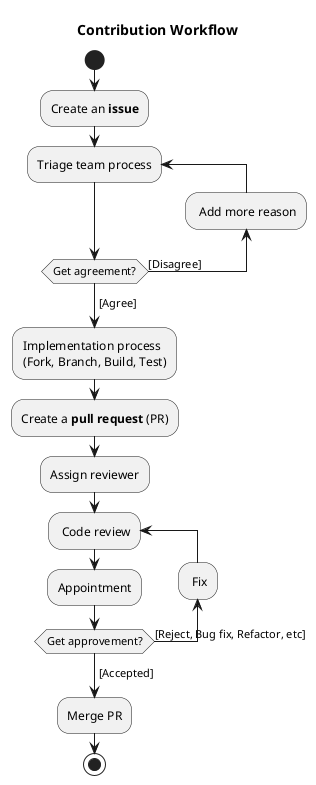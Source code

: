 @startuml
title Contribution Workflow

start

:Create an **issue**;
repeat :Triage team process;
	backward: Add more reason;
repeat while (Get agreement?) is ([Disagree])
-> [Agree];
:Implementation process\n(Fork, Branch, Build, Test);
:Create a **pull request** (PR);
:Assign reviewer;
repeat: Code review;
	:Appointment;
	backward: Fix;
repeat while (Get approvement?) is ([Reject, Bug fix, Refactor, etc])
-> [Accepted];
:Merge PR;

stop

@enduml
